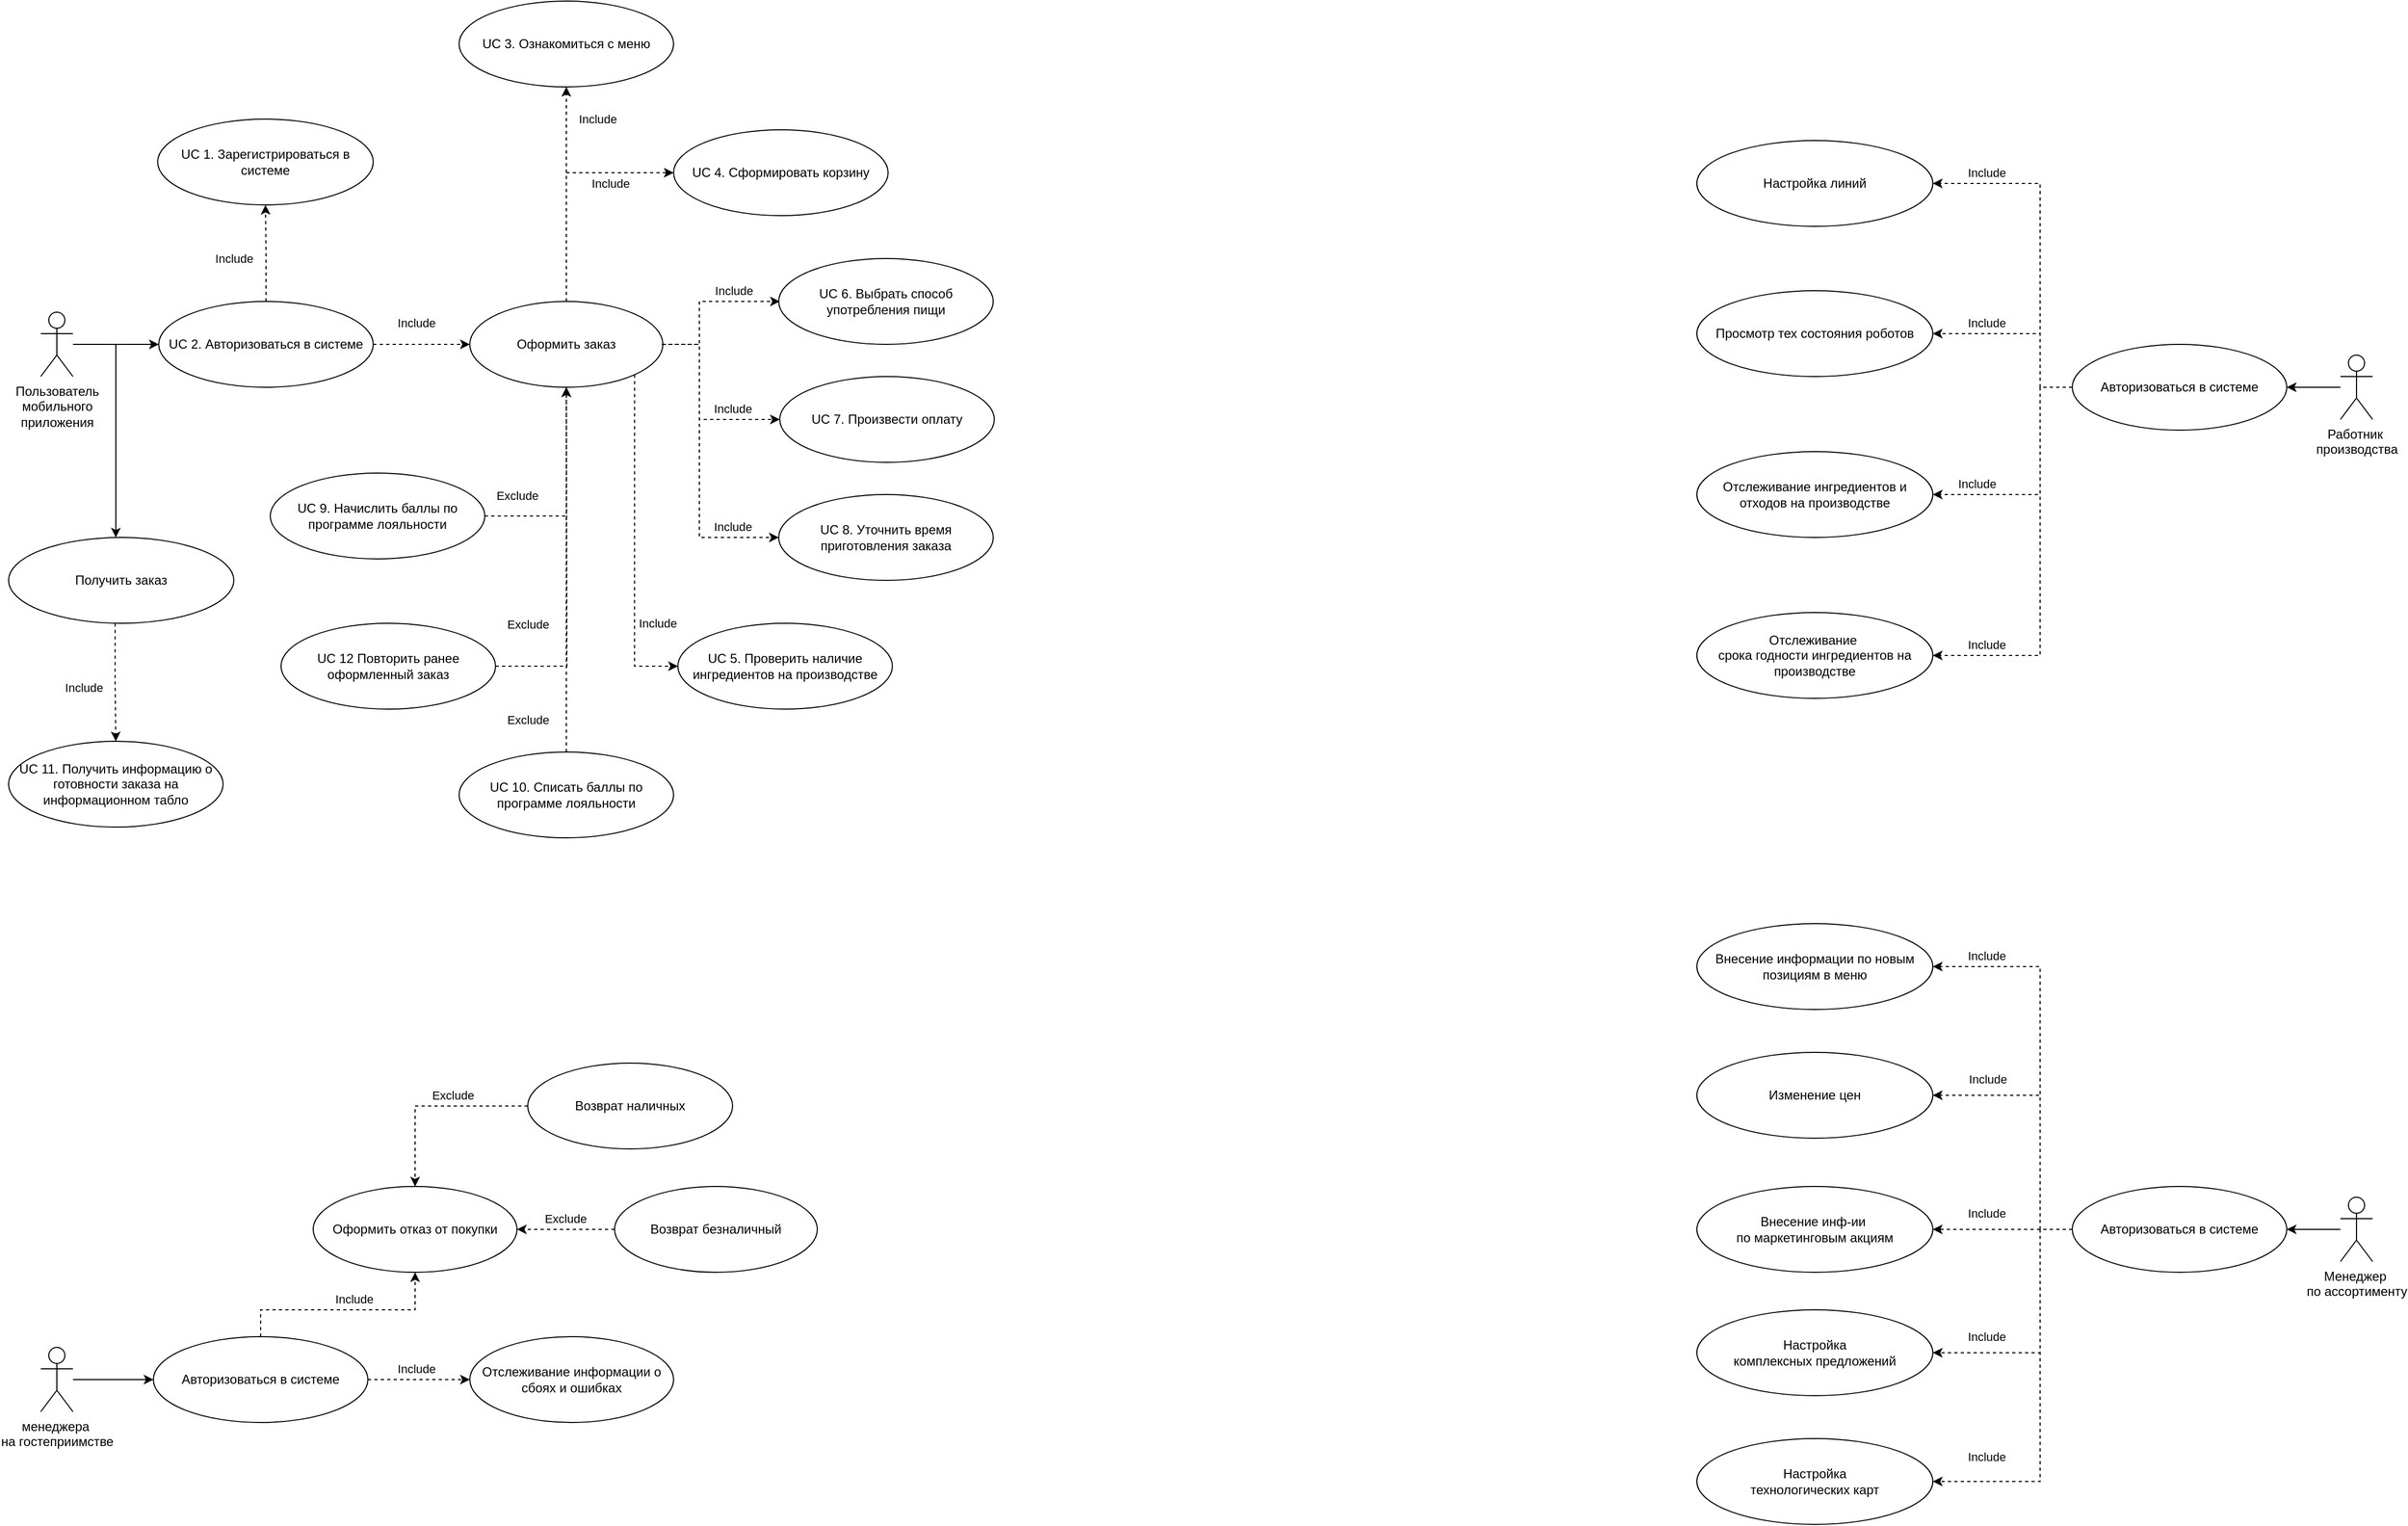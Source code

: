 <mxfile version="24.7.8">
  <diagram name="Use Case Диаграмма" id="fJJq1XX_mRZzDXfVeCcK">
    <mxGraphModel dx="730" dy="783" grid="1" gridSize="10" guides="1" tooltips="1" connect="1" arrows="1" fold="1" page="1" pageScale="1" pageWidth="2336" pageHeight="1654" math="0" shadow="0">
      <root>
        <mxCell id="0" />
        <mxCell id="1" parent="0" />
        <mxCell id="2KnxjuEomBfJzouwD6Fb-40" style="edgeStyle=orthogonalEdgeStyle;rounded=0;orthogonalLoop=1;jettySize=auto;html=1;" parent="1" source="2KnxjuEomBfJzouwD6Fb-1" target="WVVziGgROj0bDpGngW4Q-1" edge="1">
          <mxGeometry relative="1" as="geometry">
            <Array as="points">
              <mxPoint x="166" y="360" />
            </Array>
            <mxPoint x="176" y="670" as="targetPoint" />
          </mxGeometry>
        </mxCell>
        <mxCell id="2KnxjuEomBfJzouwD6Fb-1" value="Пользователь&lt;div&gt;мобильного&lt;/div&gt;&lt;div&gt;приложения&lt;/div&gt;" style="shape=umlActor;verticalLabelPosition=bottom;verticalAlign=top;html=1;outlineConnect=0;" parent="1" vertex="1">
          <mxGeometry x="96" y="330" width="30" height="60" as="geometry" />
        </mxCell>
        <mxCell id="2KnxjuEomBfJzouwD6Fb-2" value="UC 3. Ознакомиться с меню" style="ellipse;whiteSpace=wrap;html=1;" parent="1" vertex="1">
          <mxGeometry x="486" y="40" width="200" height="80" as="geometry" />
        </mxCell>
        <mxCell id="WVVziGgROj0bDpGngW4Q-11" style="edgeStyle=orthogonalEdgeStyle;rounded=0;orthogonalLoop=1;jettySize=auto;html=1;entryX=0;entryY=0.5;entryDx=0;entryDy=0;" parent="1" source="2KnxjuEomBfJzouwD6Fb-4" target="fuGRsd_ZNtnHL-tRLTo3-11" edge="1">
          <mxGeometry relative="1" as="geometry" />
        </mxCell>
        <mxCell id="2KnxjuEomBfJzouwD6Fb-4" value="менеджера&amp;nbsp;&lt;div&gt;на гостеприимстве&lt;/div&gt;" style="shape=umlActor;verticalLabelPosition=bottom;verticalAlign=top;html=1;outlineConnect=0;" parent="1" vertex="1">
          <mxGeometry x="96" y="1295" width="30" height="60" as="geometry" />
        </mxCell>
        <mxCell id="2KnxjuEomBfJzouwD6Fb-5" value="Работник&amp;nbsp;&lt;div&gt;производства&lt;/div&gt;" style="shape=umlActor;verticalLabelPosition=bottom;verticalAlign=top;html=1;outlineConnect=0;" parent="1" vertex="1">
          <mxGeometry x="2240" y="370" width="30" height="60" as="geometry" />
        </mxCell>
        <mxCell id="2KnxjuEomBfJzouwD6Fb-22" style="edgeStyle=orthogonalEdgeStyle;rounded=0;orthogonalLoop=1;jettySize=auto;html=1;entryX=0.5;entryY=1;entryDx=0;entryDy=0;dashed=1;exitX=0.5;exitY=0;exitDx=0;exitDy=0;" parent="1" source="2KnxjuEomBfJzouwD6Fb-7" target="2KnxjuEomBfJzouwD6Fb-2" edge="1">
          <mxGeometry relative="1" as="geometry" />
        </mxCell>
        <mxCell id="JKTobScpTLqDX-uIJul1-3" value="Include" style="edgeLabel;html=1;align=center;verticalAlign=middle;resizable=0;points=[];" parent="2KnxjuEomBfJzouwD6Fb-22" vertex="1" connectable="0">
          <mxGeometry x="0.391" y="1" relative="1" as="geometry">
            <mxPoint x="30" y="-31" as="offset" />
          </mxGeometry>
        </mxCell>
        <mxCell id="2KnxjuEomBfJzouwD6Fb-36" style="edgeStyle=orthogonalEdgeStyle;rounded=0;orthogonalLoop=1;jettySize=auto;html=1;dashed=1;entryX=0;entryY=0.5;entryDx=0;entryDy=0;" parent="1" source="2KnxjuEomBfJzouwD6Fb-7" target="2KnxjuEomBfJzouwD6Fb-17" edge="1">
          <mxGeometry relative="1" as="geometry">
            <Array as="points">
              <mxPoint x="586" y="200" />
            </Array>
          </mxGeometry>
        </mxCell>
        <mxCell id="JKTobScpTLqDX-uIJul1-2" value="Include" style="edgeLabel;html=1;align=center;verticalAlign=middle;resizable=0;points=[];" parent="2KnxjuEomBfJzouwD6Fb-36" vertex="1" connectable="0">
          <mxGeometry x="0.297" y="3" relative="1" as="geometry">
            <mxPoint x="18" y="13" as="offset" />
          </mxGeometry>
        </mxCell>
        <mxCell id="WVVziGgROj0bDpGngW4Q-5" style="edgeStyle=orthogonalEdgeStyle;rounded=0;orthogonalLoop=1;jettySize=auto;html=1;dashed=1;entryX=0;entryY=0.5;entryDx=0;entryDy=0;exitX=1;exitY=0.5;exitDx=0;exitDy=0;" parent="1" source="2KnxjuEomBfJzouwD6Fb-7" target="2KnxjuEomBfJzouwD6Fb-15" edge="1">
          <mxGeometry relative="1" as="geometry">
            <Array as="points">
              <mxPoint x="710" y="360" />
              <mxPoint x="710" y="430" />
            </Array>
            <mxPoint x="686" y="360" as="sourcePoint" />
            <mxPoint x="797" y="320" as="targetPoint" />
          </mxGeometry>
        </mxCell>
        <mxCell id="JKTobScpTLqDX-uIJul1-1" value="Include" style="edgeLabel;html=1;align=center;verticalAlign=middle;resizable=0;points=[];" parent="WVVziGgROj0bDpGngW4Q-5" vertex="1" connectable="0">
          <mxGeometry x="0.23" y="2" relative="1" as="geometry">
            <mxPoint x="25" y="-8" as="offset" />
          </mxGeometry>
        </mxCell>
        <mxCell id="2KnxjuEomBfJzouwD6Fb-7" value="&lt;div&gt;Оформить заказ&lt;/div&gt;" style="ellipse;whiteSpace=wrap;html=1;" parent="1" vertex="1">
          <mxGeometry x="496" y="320" width="180" height="80" as="geometry" />
        </mxCell>
        <mxCell id="2KnxjuEomBfJzouwD6Fb-15" value="UC 7. Произвести оплату" style="ellipse;whiteSpace=wrap;html=1;" parent="1" vertex="1">
          <mxGeometry x="785" y="390" width="200" height="80" as="geometry" />
        </mxCell>
        <mxCell id="2KnxjuEomBfJzouwD6Fb-17" value="UC 4. Сформировать корзину" style="ellipse;whiteSpace=wrap;html=1;" parent="1" vertex="1">
          <mxGeometry x="686" y="160" width="200" height="80" as="geometry" />
        </mxCell>
        <mxCell id="2KnxjuEomBfJzouwD6Fb-37" value="UC 1. Зарегистрироваться в системе" style="ellipse;whiteSpace=wrap;html=1;" parent="1" vertex="1">
          <mxGeometry x="205" y="150" width="201" height="80" as="geometry" />
        </mxCell>
        <mxCell id="WVVziGgROj0bDpGngW4Q-1" value="Получить заказ" style="ellipse;whiteSpace=wrap;html=1;" parent="1" vertex="1">
          <mxGeometry x="66" y="540" width="210" height="80" as="geometry" />
        </mxCell>
        <mxCell id="WVVziGgROj0bDpGngW4Q-10" value="Оформить отказ от покупки" style="ellipse;whiteSpace=wrap;html=1;" parent="1" vertex="1">
          <mxGeometry x="350" y="1145" width="190" height="80" as="geometry" />
        </mxCell>
        <mxCell id="WVVziGgROj0bDpGngW4Q-41" style="edgeStyle=orthogonalEdgeStyle;rounded=0;orthogonalLoop=1;jettySize=auto;html=1;dashed=1;" parent="1" source="WVVziGgROj0bDpGngW4Q-12" target="WVVziGgROj0bDpGngW4Q-10" edge="1">
          <mxGeometry relative="1" as="geometry" />
        </mxCell>
        <mxCell id="JKTobScpTLqDX-uIJul1-8" value="Exclude" style="edgeLabel;html=1;align=center;verticalAlign=middle;resizable=0;points=[];" parent="WVVziGgROj0bDpGngW4Q-41" vertex="1" connectable="0">
          <mxGeometry x="-0.219" y="-2" relative="1" as="geometry">
            <mxPoint y="-8" as="offset" />
          </mxGeometry>
        </mxCell>
        <mxCell id="WVVziGgROj0bDpGngW4Q-12" value="Возврат наличных" style="ellipse;whiteSpace=wrap;html=1;" parent="1" vertex="1">
          <mxGeometry x="550" y="1030" width="191" height="80" as="geometry" />
        </mxCell>
        <mxCell id="WVVziGgROj0bDpGngW4Q-42" style="edgeStyle=orthogonalEdgeStyle;rounded=0;orthogonalLoop=1;jettySize=auto;html=1;dashed=1;" parent="1" source="WVVziGgROj0bDpGngW4Q-13" target="WVVziGgROj0bDpGngW4Q-10" edge="1">
          <mxGeometry relative="1" as="geometry" />
        </mxCell>
        <mxCell id="JKTobScpTLqDX-uIJul1-9" value="Exclude" style="edgeLabel;html=1;align=center;verticalAlign=middle;resizable=0;points=[];" parent="WVVziGgROj0bDpGngW4Q-42" vertex="1" connectable="0">
          <mxGeometry x="0.161" y="-2" relative="1" as="geometry">
            <mxPoint x="7" y="-8" as="offset" />
          </mxGeometry>
        </mxCell>
        <mxCell id="WVVziGgROj0bDpGngW4Q-13" value="Возврат безналичный" style="ellipse;whiteSpace=wrap;html=1;" parent="1" vertex="1">
          <mxGeometry x="631" y="1145" width="189" height="80" as="geometry" />
        </mxCell>
        <mxCell id="WVVziGgROj0bDpGngW4Q-16" value="Отслеживание информации о сбоях и ошибках" style="ellipse;whiteSpace=wrap;html=1;" parent="1" vertex="1">
          <mxGeometry x="496" y="1285" width="190" height="80" as="geometry" />
        </mxCell>
        <mxCell id="WVVziGgROj0bDpGngW4Q-18" value="Просмотр тех состояния роботов" style="ellipse;whiteSpace=wrap;html=1;" parent="1" vertex="1">
          <mxGeometry x="1640" y="310" width="220" height="80" as="geometry" />
        </mxCell>
        <mxCell id="fuGRsd_ZNtnHL-tRLTo3-41" style="edgeStyle=orthogonalEdgeStyle;rounded=0;orthogonalLoop=1;jettySize=auto;html=1;" edge="1" parent="1" source="WVVziGgROj0bDpGngW4Q-24" target="fuGRsd_ZNtnHL-tRLTo3-40">
          <mxGeometry relative="1" as="geometry" />
        </mxCell>
        <mxCell id="WVVziGgROj0bDpGngW4Q-24" value="Менеджер&amp;nbsp;&lt;div&gt;&lt;span style=&quot;background-color: initial;&quot;&gt;по ассортименту&lt;/span&gt;&lt;br&gt;&lt;/div&gt;" style="shape=umlActor;verticalLabelPosition=bottom;verticalAlign=top;html=1;outlineConnect=0;" parent="1" vertex="1">
          <mxGeometry x="2240" y="1155" width="30" height="60" as="geometry" />
        </mxCell>
        <mxCell id="WVVziGgROj0bDpGngW4Q-25" value="Изменение цен" style="ellipse;whiteSpace=wrap;html=1;" parent="1" vertex="1">
          <mxGeometry x="1640" y="1020" width="220" height="80" as="geometry" />
        </mxCell>
        <mxCell id="WVVziGgROj0bDpGngW4Q-26" value="Внесение инф-ии&amp;nbsp;&lt;div&gt;по маркетинговым акциям&lt;/div&gt;" style="ellipse;whiteSpace=wrap;html=1;" parent="1" vertex="1">
          <mxGeometry x="1640" y="1145" width="220" height="80" as="geometry" />
        </mxCell>
        <mxCell id="WVVziGgROj0bDpGngW4Q-27" value="&lt;div&gt;Настройка&lt;/div&gt;&lt;div&gt;комплексных предложений&lt;/div&gt;" style="ellipse;whiteSpace=wrap;html=1;" parent="1" vertex="1">
          <mxGeometry x="1640" y="1260" width="220" height="80" as="geometry" />
        </mxCell>
        <mxCell id="WVVziGgROj0bDpGngW4Q-28" value="Настройка&lt;div&gt;технологических карт&lt;/div&gt;" style="ellipse;whiteSpace=wrap;html=1;" parent="1" vertex="1">
          <mxGeometry x="1640" y="1380" width="220" height="80" as="geometry" />
        </mxCell>
        <mxCell id="RK_-q4mZu8b8Ad0vriyA-3" value="Внесение информации по новым позициям в меню" style="ellipse;whiteSpace=wrap;html=1;" parent="1" vertex="1">
          <mxGeometry x="1640" y="900" width="220" height="80" as="geometry" />
        </mxCell>
        <mxCell id="3RgpwWAc2uI96QLU7Ao8-4" value="Настройка линий" style="ellipse;whiteSpace=wrap;html=1;" parent="1" vertex="1">
          <mxGeometry x="1640" y="170" width="220" height="80" as="geometry" />
        </mxCell>
        <mxCell id="3RgpwWAc2uI96QLU7Ao8-6" value="Отслеживание ингредиентов и отходов на производстве" style="ellipse;whiteSpace=wrap;html=1;" parent="1" vertex="1">
          <mxGeometry x="1640" y="460" width="220" height="80" as="geometry" />
        </mxCell>
        <mxCell id="3RgpwWAc2uI96QLU7Ao8-7" value="Отслеживание&amp;nbsp;&lt;div&gt;срока годности ингредиентов на производстве&lt;/div&gt;" style="ellipse;whiteSpace=wrap;html=1;" parent="1" vertex="1">
          <mxGeometry x="1640" y="610" width="220" height="80" as="geometry" />
        </mxCell>
        <mxCell id="UeGWLzC9heVgN8gd-0fB-1" value="UC 10. Списать баллы по программе лояльности" style="ellipse;whiteSpace=wrap;html=1;" parent="1" vertex="1">
          <mxGeometry x="486" y="740" width="200" height="80" as="geometry" />
        </mxCell>
        <mxCell id="UeGWLzC9heVgN8gd-0fB-2" style="edgeStyle=orthogonalEdgeStyle;rounded=0;orthogonalLoop=1;jettySize=auto;html=1;dashed=1;exitX=0.5;exitY=0;exitDx=0;exitDy=0;entryX=0.5;entryY=1;entryDx=0;entryDy=0;" parent="1" source="UeGWLzC9heVgN8gd-0fB-1" target="2KnxjuEomBfJzouwD6Fb-7" edge="1">
          <mxGeometry relative="1" as="geometry">
            <Array as="points" />
            <mxPoint x="773" y="690" as="sourcePoint" />
            <mxPoint x="666" y="520" as="targetPoint" />
          </mxGeometry>
        </mxCell>
        <mxCell id="UeGWLzC9heVgN8gd-0fB-3" value="Exclude" style="edgeLabel;html=1;align=center;verticalAlign=middle;resizable=0;points=[];" parent="UeGWLzC9heVgN8gd-0fB-2" vertex="1" connectable="0">
          <mxGeometry x="0.471" y="-1" relative="1" as="geometry">
            <mxPoint x="-37" y="131" as="offset" />
          </mxGeometry>
        </mxCell>
        <mxCell id="UeGWLzC9heVgN8gd-0fB-4" value="UC 11. Получить информацию о готовности заказа на информационном табло" style="ellipse;whiteSpace=wrap;html=1;" parent="1" vertex="1">
          <mxGeometry x="66" y="730" width="200" height="80" as="geometry" />
        </mxCell>
        <mxCell id="UeGWLzC9heVgN8gd-0fB-5" style="edgeStyle=orthogonalEdgeStyle;rounded=0;orthogonalLoop=1;jettySize=auto;html=1;dashed=1;exitX=0.473;exitY=1.002;exitDx=0;exitDy=0;exitPerimeter=0;" parent="1" source="WVVziGgROj0bDpGngW4Q-1" target="UeGWLzC9heVgN8gd-0fB-4" edge="1">
          <mxGeometry relative="1" as="geometry">
            <Array as="points" />
            <mxPoint x="170" y="630" as="sourcePoint" />
            <mxPoint x="236" y="690" as="targetPoint" />
          </mxGeometry>
        </mxCell>
        <mxCell id="UeGWLzC9heVgN8gd-0fB-6" value="Include" style="edgeLabel;html=1;align=center;verticalAlign=middle;resizable=0;points=[];" parent="UeGWLzC9heVgN8gd-0fB-5" vertex="1" connectable="0">
          <mxGeometry x="0.23" y="2" relative="1" as="geometry">
            <mxPoint x="-32" y="-8" as="offset" />
          </mxGeometry>
        </mxCell>
        <mxCell id="UeGWLzC9heVgN8gd-0fB-10" value="UC 6. Выбрать способ употребления пищи" style="ellipse;whiteSpace=wrap;html=1;" parent="1" vertex="1">
          <mxGeometry x="784" y="280" width="200" height="80" as="geometry" />
        </mxCell>
        <mxCell id="-T9xcUHiztWpg0cBJrow-1" value="UC 12 Повторить ранее оформленный заказ" style="ellipse;whiteSpace=wrap;html=1;" parent="1" vertex="1">
          <mxGeometry x="320" y="620" width="200" height="80" as="geometry" />
        </mxCell>
        <mxCell id="-T9xcUHiztWpg0cBJrow-2" style="edgeStyle=orthogonalEdgeStyle;rounded=0;orthogonalLoop=1;jettySize=auto;html=1;dashed=1;" parent="1" source="-T9xcUHiztWpg0cBJrow-1" edge="1">
          <mxGeometry relative="1" as="geometry">
            <Array as="points" />
            <mxPoint x="775" y="772" as="sourcePoint" />
            <mxPoint x="586" y="400" as="targetPoint" />
          </mxGeometry>
        </mxCell>
        <mxCell id="-T9xcUHiztWpg0cBJrow-3" value="Exclude" style="edgeLabel;html=1;align=center;verticalAlign=middle;resizable=0;points=[];" parent="-T9xcUHiztWpg0cBJrow-2" vertex="1" connectable="0">
          <mxGeometry x="0.471" y="-1" relative="1" as="geometry">
            <mxPoint x="-37" y="223" as="offset" />
          </mxGeometry>
        </mxCell>
        <mxCell id="S9_bSr18i5k56wxXJ2rg-1" value="UC 9.&amp;nbsp;Начислить баллы по программе лояльности" style="ellipse;whiteSpace=wrap;html=1;" parent="1" vertex="1">
          <mxGeometry x="310" y="480" width="200" height="80" as="geometry" />
        </mxCell>
        <mxCell id="S9_bSr18i5k56wxXJ2rg-2" style="edgeStyle=orthogonalEdgeStyle;rounded=0;orthogonalLoop=1;jettySize=auto;html=1;dashed=1;exitX=1;exitY=0.5;exitDx=0;exitDy=0;" parent="1" source="S9_bSr18i5k56wxXJ2rg-1" edge="1">
          <mxGeometry relative="1" as="geometry">
            <Array as="points">
              <mxPoint x="586" y="520" />
            </Array>
            <mxPoint x="520" y="650" as="sourcePoint" />
            <mxPoint x="586" y="400" as="targetPoint" />
          </mxGeometry>
        </mxCell>
        <mxCell id="S9_bSr18i5k56wxXJ2rg-3" value="Exclude" style="edgeLabel;html=1;align=center;verticalAlign=middle;resizable=0;points=[];" parent="S9_bSr18i5k56wxXJ2rg-2" vertex="1" connectable="0">
          <mxGeometry x="0.471" y="-1" relative="1" as="geometry">
            <mxPoint x="-47" y="49" as="offset" />
          </mxGeometry>
        </mxCell>
        <mxCell id="fuGRsd_ZNtnHL-tRLTo3-4" style="edgeStyle=orthogonalEdgeStyle;rounded=0;orthogonalLoop=1;jettySize=auto;html=1;dashed=1;entryX=0;entryY=0.5;entryDx=0;entryDy=0;exitX=1;exitY=0.5;exitDx=0;exitDy=0;" edge="1" parent="1">
          <mxGeometry relative="1" as="geometry">
            <Array as="points">
              <mxPoint x="710" y="360" />
              <mxPoint x="710" y="320" />
            </Array>
            <mxPoint x="675" y="360" as="sourcePoint" />
            <mxPoint x="785.0" y="320" as="targetPoint" />
          </mxGeometry>
        </mxCell>
        <mxCell id="fuGRsd_ZNtnHL-tRLTo3-5" value="Include" style="edgeLabel;html=1;align=center;verticalAlign=middle;resizable=0;points=[];" vertex="1" connectable="0" parent="fuGRsd_ZNtnHL-tRLTo3-4">
          <mxGeometry x="0.23" y="2" relative="1" as="geometry">
            <mxPoint x="14" y="-8" as="offset" />
          </mxGeometry>
        </mxCell>
        <mxCell id="fuGRsd_ZNtnHL-tRLTo3-8" style="edgeStyle=orthogonalEdgeStyle;rounded=0;orthogonalLoop=1;jettySize=auto;html=1;dashed=1;exitX=0.5;exitY=0;exitDx=0;exitDy=0;entryX=0.5;entryY=1;entryDx=0;entryDy=0;" edge="1" parent="1" source="3RgpwWAc2uI96QLU7Ao8-1" target="2KnxjuEomBfJzouwD6Fb-37">
          <mxGeometry relative="1" as="geometry">
            <mxPoint x="496" y="320" as="sourcePoint" />
            <mxPoint x="476" y="-10" as="targetPoint" />
            <Array as="points" />
          </mxGeometry>
        </mxCell>
        <mxCell id="fuGRsd_ZNtnHL-tRLTo3-9" value="Include" style="edgeLabel;html=1;align=center;verticalAlign=middle;resizable=0;points=[];" vertex="1" connectable="0" parent="fuGRsd_ZNtnHL-tRLTo3-8">
          <mxGeometry x="0.391" y="1" relative="1" as="geometry">
            <mxPoint x="-29" y="22" as="offset" />
          </mxGeometry>
        </mxCell>
        <mxCell id="fuGRsd_ZNtnHL-tRLTo3-11" value="Авторизоваться в системе" style="ellipse;whiteSpace=wrap;html=1;" vertex="1" parent="1">
          <mxGeometry x="201" y="1285" width="200" height="80" as="geometry" />
        </mxCell>
        <mxCell id="fuGRsd_ZNtnHL-tRLTo3-18" value="" style="edgeStyle=orthogonalEdgeStyle;rounded=0;orthogonalLoop=1;jettySize=auto;html=1;entryX=0;entryY=0.5;entryDx=0;entryDy=0;" edge="1" parent="1" source="2KnxjuEomBfJzouwD6Fb-1" target="3RgpwWAc2uI96QLU7Ao8-1">
          <mxGeometry relative="1" as="geometry">
            <mxPoint x="126" y="360" as="sourcePoint" />
            <mxPoint x="446" y="360" as="targetPoint" />
          </mxGeometry>
        </mxCell>
        <mxCell id="3RgpwWAc2uI96QLU7Ao8-1" value="UC 2.&amp;nbsp;Авторизоваться в системе" style="ellipse;whiteSpace=wrap;html=1;" parent="1" vertex="1">
          <mxGeometry x="206" y="320" width="200" height="80" as="geometry" />
        </mxCell>
        <mxCell id="fuGRsd_ZNtnHL-tRLTo3-19" style="edgeStyle=orthogonalEdgeStyle;rounded=0;orthogonalLoop=1;jettySize=auto;html=1;dashed=1;exitX=1;exitY=0.5;exitDx=0;exitDy=0;" edge="1" parent="1" source="3RgpwWAc2uI96QLU7Ao8-1">
          <mxGeometry relative="1" as="geometry">
            <Array as="points">
              <mxPoint x="476" y="360" />
              <mxPoint x="476" y="360" />
            </Array>
            <mxPoint x="596" y="330" as="sourcePoint" />
            <mxPoint x="496" y="360" as="targetPoint" />
          </mxGeometry>
        </mxCell>
        <mxCell id="fuGRsd_ZNtnHL-tRLTo3-20" value="Include" style="edgeLabel;html=1;align=center;verticalAlign=middle;resizable=0;points=[];" vertex="1" connectable="0" parent="fuGRsd_ZNtnHL-tRLTo3-19">
          <mxGeometry x="0.297" y="3" relative="1" as="geometry">
            <mxPoint x="-19" y="-17" as="offset" />
          </mxGeometry>
        </mxCell>
        <mxCell id="fuGRsd_ZNtnHL-tRLTo3-24" value="Авторизоваться в системе" style="ellipse;whiteSpace=wrap;html=1;" vertex="1" parent="1">
          <mxGeometry x="1990" y="360" width="200" height="80" as="geometry" />
        </mxCell>
        <mxCell id="fuGRsd_ZNtnHL-tRLTo3-27" style="edgeStyle=orthogonalEdgeStyle;rounded=0;orthogonalLoop=1;jettySize=auto;html=1;entryX=1;entryY=0.5;entryDx=0;entryDy=0;" edge="1" parent="1" source="2KnxjuEomBfJzouwD6Fb-5" target="fuGRsd_ZNtnHL-tRLTo3-24">
          <mxGeometry relative="1" as="geometry">
            <mxPoint x="2330" y="370" as="sourcePoint" />
            <mxPoint x="2240" y="530" as="targetPoint" />
          </mxGeometry>
        </mxCell>
        <mxCell id="fuGRsd_ZNtnHL-tRLTo3-28" style="edgeStyle=orthogonalEdgeStyle;rounded=0;orthogonalLoop=1;jettySize=auto;html=1;dashed=1;exitX=0;exitY=0.5;exitDx=0;exitDy=0;entryX=1;entryY=0.5;entryDx=0;entryDy=0;" edge="1" parent="1" source="fuGRsd_ZNtnHL-tRLTo3-24" target="3RgpwWAc2uI96QLU7Ao8-7">
          <mxGeometry relative="1" as="geometry">
            <mxPoint x="1960" y="430" as="sourcePoint" />
            <mxPoint x="2135" y="505" as="targetPoint" />
            <Array as="points">
              <mxPoint x="1960" y="400" />
              <mxPoint x="1960" y="650" />
            </Array>
          </mxGeometry>
        </mxCell>
        <mxCell id="fuGRsd_ZNtnHL-tRLTo3-29" value="Include" style="edgeLabel;html=1;align=center;verticalAlign=middle;resizable=0;points=[];" vertex="1" connectable="0" parent="fuGRsd_ZNtnHL-tRLTo3-28">
          <mxGeometry x="0.391" y="1" relative="1" as="geometry">
            <mxPoint x="-51" y="5" as="offset" />
          </mxGeometry>
        </mxCell>
        <mxCell id="fuGRsd_ZNtnHL-tRLTo3-30" style="edgeStyle=orthogonalEdgeStyle;rounded=0;orthogonalLoop=1;jettySize=auto;html=1;dashed=1;exitX=0;exitY=0.5;exitDx=0;exitDy=0;entryX=1;entryY=0.5;entryDx=0;entryDy=0;" edge="1" parent="1" source="fuGRsd_ZNtnHL-tRLTo3-24" target="3RgpwWAc2uI96QLU7Ao8-6">
          <mxGeometry relative="1" as="geometry">
            <mxPoint x="2020" y="380" as="sourcePoint" />
            <mxPoint x="1870" y="540" as="targetPoint" />
            <Array as="points">
              <mxPoint x="1960" y="400" />
              <mxPoint x="1960" y="500" />
            </Array>
          </mxGeometry>
        </mxCell>
        <mxCell id="fuGRsd_ZNtnHL-tRLTo3-31" value="Include" style="edgeLabel;html=1;align=center;verticalAlign=middle;resizable=0;points=[];" vertex="1" connectable="0" parent="fuGRsd_ZNtnHL-tRLTo3-30">
          <mxGeometry x="0.391" y="1" relative="1" as="geometry">
            <mxPoint x="-29" y="-11" as="offset" />
          </mxGeometry>
        </mxCell>
        <mxCell id="fuGRsd_ZNtnHL-tRLTo3-32" style="edgeStyle=orthogonalEdgeStyle;rounded=0;orthogonalLoop=1;jettySize=auto;html=1;dashed=1;exitX=0;exitY=0.5;exitDx=0;exitDy=0;entryX=1;entryY=0.5;entryDx=0;entryDy=0;" edge="1" parent="1" source="fuGRsd_ZNtnHL-tRLTo3-24" target="WVVziGgROj0bDpGngW4Q-18">
          <mxGeometry relative="1" as="geometry">
            <mxPoint x="2020" y="380" as="sourcePoint" />
            <mxPoint x="1870" y="440" as="targetPoint" />
            <Array as="points">
              <mxPoint x="1960" y="400" />
              <mxPoint x="1960" y="350" />
            </Array>
          </mxGeometry>
        </mxCell>
        <mxCell id="fuGRsd_ZNtnHL-tRLTo3-33" value="Include" style="edgeLabel;html=1;align=center;verticalAlign=middle;resizable=0;points=[];" vertex="1" connectable="0" parent="fuGRsd_ZNtnHL-tRLTo3-32">
          <mxGeometry x="0.391" y="1" relative="1" as="geometry">
            <mxPoint x="-5" y="-11" as="offset" />
          </mxGeometry>
        </mxCell>
        <mxCell id="fuGRsd_ZNtnHL-tRLTo3-34" style="edgeStyle=orthogonalEdgeStyle;rounded=0;orthogonalLoop=1;jettySize=auto;html=1;dashed=1;exitX=0;exitY=0.5;exitDx=0;exitDy=0;entryX=1;entryY=0.5;entryDx=0;entryDy=0;" edge="1" parent="1" source="fuGRsd_ZNtnHL-tRLTo3-24" target="3RgpwWAc2uI96QLU7Ao8-4">
          <mxGeometry relative="1" as="geometry">
            <mxPoint x="2000" y="380" as="sourcePoint" />
            <mxPoint x="1870" y="330" as="targetPoint" />
            <Array as="points">
              <mxPoint x="1960" y="400" />
              <mxPoint x="1960" y="210" />
            </Array>
          </mxGeometry>
        </mxCell>
        <mxCell id="fuGRsd_ZNtnHL-tRLTo3-35" value="Include" style="edgeLabel;html=1;align=center;verticalAlign=middle;resizable=0;points=[];" vertex="1" connectable="0" parent="fuGRsd_ZNtnHL-tRLTo3-34">
          <mxGeometry x="0.391" y="1" relative="1" as="geometry">
            <mxPoint x="-48" y="-11" as="offset" />
          </mxGeometry>
        </mxCell>
        <mxCell id="fuGRsd_ZNtnHL-tRLTo3-36" style="edgeStyle=orthogonalEdgeStyle;rounded=0;orthogonalLoop=1;jettySize=auto;html=1;dashed=1;entryX=0;entryY=0.5;entryDx=0;entryDy=0;exitX=1;exitY=0.5;exitDx=0;exitDy=0;" edge="1" parent="1" source="fuGRsd_ZNtnHL-tRLTo3-11" target="WVVziGgROj0bDpGngW4Q-16">
          <mxGeometry relative="1" as="geometry">
            <Array as="points">
              <mxPoint x="470" y="1325" />
              <mxPoint x="470" y="1325" />
            </Array>
            <mxPoint x="420" y="1320" as="sourcePoint" />
            <mxPoint x="529" y="1390" as="targetPoint" />
          </mxGeometry>
        </mxCell>
        <mxCell id="fuGRsd_ZNtnHL-tRLTo3-37" value="Include" style="edgeLabel;html=1;align=center;verticalAlign=middle;resizable=0;points=[];" vertex="1" connectable="0" parent="fuGRsd_ZNtnHL-tRLTo3-36">
          <mxGeometry x="0.23" y="2" relative="1" as="geometry">
            <mxPoint x="-14" y="-8" as="offset" />
          </mxGeometry>
        </mxCell>
        <mxCell id="fuGRsd_ZNtnHL-tRLTo3-38" style="edgeStyle=orthogonalEdgeStyle;rounded=0;orthogonalLoop=1;jettySize=auto;html=1;dashed=1;entryX=0.5;entryY=1;entryDx=0;entryDy=0;exitX=0.5;exitY=0;exitDx=0;exitDy=0;" edge="1" parent="1" source="fuGRsd_ZNtnHL-tRLTo3-11" target="WVVziGgROj0bDpGngW4Q-10">
          <mxGeometry relative="1" as="geometry">
            <Array as="points">
              <mxPoint x="301" y="1260" />
              <mxPoint x="445" y="1260" />
            </Array>
            <mxPoint x="411" y="1335" as="sourcePoint" />
            <mxPoint x="506" y="1335" as="targetPoint" />
          </mxGeometry>
        </mxCell>
        <mxCell id="fuGRsd_ZNtnHL-tRLTo3-39" value="Include" style="edgeLabel;html=1;align=center;verticalAlign=middle;resizable=0;points=[];" vertex="1" connectable="0" parent="fuGRsd_ZNtnHL-tRLTo3-38">
          <mxGeometry x="0.23" y="2" relative="1" as="geometry">
            <mxPoint x="-14" y="-8" as="offset" />
          </mxGeometry>
        </mxCell>
        <mxCell id="fuGRsd_ZNtnHL-tRLTo3-40" value="Авторизоваться в системе" style="ellipse;whiteSpace=wrap;html=1;" vertex="1" parent="1">
          <mxGeometry x="1990" y="1145" width="200" height="80" as="geometry" />
        </mxCell>
        <mxCell id="fuGRsd_ZNtnHL-tRLTo3-42" style="edgeStyle=orthogonalEdgeStyle;rounded=0;orthogonalLoop=1;jettySize=auto;html=1;dashed=1;exitX=0;exitY=0.5;exitDx=0;exitDy=0;entryX=1;entryY=0.5;entryDx=0;entryDy=0;" edge="1" parent="1" source="fuGRsd_ZNtnHL-tRLTo3-40" target="WVVziGgROj0bDpGngW4Q-28">
          <mxGeometry relative="1" as="geometry">
            <mxPoint x="1990" y="1175" as="sourcePoint" />
            <mxPoint x="1860" y="1425" as="targetPoint" />
            <Array as="points">
              <mxPoint x="1960" y="1185" />
              <mxPoint x="1960" y="1420" />
            </Array>
          </mxGeometry>
        </mxCell>
        <mxCell id="fuGRsd_ZNtnHL-tRLTo3-43" value="Include" style="edgeLabel;html=1;align=center;verticalAlign=middle;resizable=0;points=[];" vertex="1" connectable="0" parent="fuGRsd_ZNtnHL-tRLTo3-42">
          <mxGeometry x="0.391" y="1" relative="1" as="geometry">
            <mxPoint x="-51" y="-12" as="offset" />
          </mxGeometry>
        </mxCell>
        <mxCell id="fuGRsd_ZNtnHL-tRLTo3-44" style="edgeStyle=orthogonalEdgeStyle;rounded=0;orthogonalLoop=1;jettySize=auto;html=1;dashed=1;exitX=0;exitY=0.5;exitDx=0;exitDy=0;entryX=1;entryY=0.5;entryDx=0;entryDy=0;" edge="1" parent="1" source="fuGRsd_ZNtnHL-tRLTo3-40" target="WVVziGgROj0bDpGngW4Q-27">
          <mxGeometry relative="1" as="geometry">
            <mxPoint x="2000" y="1195" as="sourcePoint" />
            <mxPoint x="1870" y="1430" as="targetPoint" />
            <Array as="points">
              <mxPoint x="1960" y="1185" />
              <mxPoint x="1960" y="1300" />
            </Array>
          </mxGeometry>
        </mxCell>
        <mxCell id="fuGRsd_ZNtnHL-tRLTo3-45" value="Include" style="edgeLabel;html=1;align=center;verticalAlign=middle;resizable=0;points=[];" vertex="1" connectable="0" parent="fuGRsd_ZNtnHL-tRLTo3-44">
          <mxGeometry x="0.391" y="1" relative="1" as="geometry">
            <mxPoint x="-25" y="-16" as="offset" />
          </mxGeometry>
        </mxCell>
        <mxCell id="fuGRsd_ZNtnHL-tRLTo3-46" style="edgeStyle=orthogonalEdgeStyle;rounded=0;orthogonalLoop=1;jettySize=auto;html=1;dashed=1;exitX=0;exitY=0.5;exitDx=0;exitDy=0;entryX=1;entryY=0.5;entryDx=0;entryDy=0;" edge="1" parent="1" source="fuGRsd_ZNtnHL-tRLTo3-40" target="WVVziGgROj0bDpGngW4Q-26">
          <mxGeometry relative="1" as="geometry">
            <mxPoint x="2000" y="1195" as="sourcePoint" />
            <mxPoint x="1870" y="1310" as="targetPoint" />
            <Array as="points">
              <mxPoint x="1980" y="1185" />
              <mxPoint x="1980" y="1185" />
            </Array>
          </mxGeometry>
        </mxCell>
        <mxCell id="fuGRsd_ZNtnHL-tRLTo3-47" value="Include" style="edgeLabel;html=1;align=center;verticalAlign=middle;resizable=0;points=[];" vertex="1" connectable="0" parent="fuGRsd_ZNtnHL-tRLTo3-46">
          <mxGeometry x="0.391" y="1" relative="1" as="geometry">
            <mxPoint x="10" y="-16" as="offset" />
          </mxGeometry>
        </mxCell>
        <mxCell id="fuGRsd_ZNtnHL-tRLTo3-48" style="edgeStyle=orthogonalEdgeStyle;rounded=0;orthogonalLoop=1;jettySize=auto;html=1;dashed=1;entryX=1;entryY=0.5;entryDx=0;entryDy=0;exitX=0;exitY=0.5;exitDx=0;exitDy=0;" edge="1" parent="1" source="fuGRsd_ZNtnHL-tRLTo3-40" target="WVVziGgROj0bDpGngW4Q-25">
          <mxGeometry relative="1" as="geometry">
            <mxPoint x="1980" y="1186" as="sourcePoint" />
            <mxPoint x="1870" y="1195" as="targetPoint" />
            <Array as="points">
              <mxPoint x="1960" y="1185" />
              <mxPoint x="1960" y="1060" />
            </Array>
          </mxGeometry>
        </mxCell>
        <mxCell id="fuGRsd_ZNtnHL-tRLTo3-49" value="Include" style="edgeLabel;html=1;align=center;verticalAlign=middle;resizable=0;points=[];" vertex="1" connectable="0" parent="fuGRsd_ZNtnHL-tRLTo3-48">
          <mxGeometry x="0.391" y="1" relative="1" as="geometry">
            <mxPoint x="-27" y="-16" as="offset" />
          </mxGeometry>
        </mxCell>
        <mxCell id="fuGRsd_ZNtnHL-tRLTo3-50" style="edgeStyle=orthogonalEdgeStyle;rounded=0;orthogonalLoop=1;jettySize=auto;html=1;dashed=1;entryX=1;entryY=0.5;entryDx=0;entryDy=0;exitX=0;exitY=0.5;exitDx=0;exitDy=0;" edge="1" parent="1" source="fuGRsd_ZNtnHL-tRLTo3-40" target="RK_-q4mZu8b8Ad0vriyA-3">
          <mxGeometry relative="1" as="geometry">
            <mxPoint x="2000" y="1195" as="sourcePoint" />
            <mxPoint x="1870" y="1070" as="targetPoint" />
            <Array as="points">
              <mxPoint x="1960" y="1185" />
              <mxPoint x="1960" y="940" />
            </Array>
          </mxGeometry>
        </mxCell>
        <mxCell id="fuGRsd_ZNtnHL-tRLTo3-51" value="Include" style="edgeLabel;html=1;align=center;verticalAlign=middle;resizable=0;points=[];" vertex="1" connectable="0" parent="fuGRsd_ZNtnHL-tRLTo3-50">
          <mxGeometry x="0.391" y="1" relative="1" as="geometry">
            <mxPoint x="-49" y="-24" as="offset" />
          </mxGeometry>
        </mxCell>
        <mxCell id="fuGRsd_ZNtnHL-tRLTo3-52" value="UC 8. Уточнить время приготовления заказа" style="ellipse;whiteSpace=wrap;html=1;" vertex="1" parent="1">
          <mxGeometry x="784" y="500" width="200" height="80" as="geometry" />
        </mxCell>
        <mxCell id="fuGRsd_ZNtnHL-tRLTo3-53" style="edgeStyle=orthogonalEdgeStyle;rounded=0;orthogonalLoop=1;jettySize=auto;html=1;dashed=1;entryX=0;entryY=0.5;entryDx=0;entryDy=0;exitX=1;exitY=0.5;exitDx=0;exitDy=0;" edge="1" parent="1" source="2KnxjuEomBfJzouwD6Fb-7" target="fuGRsd_ZNtnHL-tRLTo3-52">
          <mxGeometry relative="1" as="geometry">
            <Array as="points">
              <mxPoint x="710" y="360" />
              <mxPoint x="710" y="540" />
            </Array>
            <mxPoint x="686" y="370" as="sourcePoint" />
            <mxPoint x="795" y="440" as="targetPoint" />
          </mxGeometry>
        </mxCell>
        <mxCell id="fuGRsd_ZNtnHL-tRLTo3-54" value="Include" style="edgeLabel;html=1;align=center;verticalAlign=middle;resizable=0;points=[];" vertex="1" connectable="0" parent="fuGRsd_ZNtnHL-tRLTo3-53">
          <mxGeometry x="0.23" y="2" relative="1" as="geometry">
            <mxPoint x="29" y="27" as="offset" />
          </mxGeometry>
        </mxCell>
        <mxCell id="fuGRsd_ZNtnHL-tRLTo3-55" value="UC 5. Проверить наличие ингредиентов на производстве" style="ellipse;whiteSpace=wrap;html=1;" vertex="1" parent="1">
          <mxGeometry x="690" y="620" width="200" height="80" as="geometry" />
        </mxCell>
        <mxCell id="fuGRsd_ZNtnHL-tRLTo3-56" style="edgeStyle=orthogonalEdgeStyle;rounded=0;orthogonalLoop=1;jettySize=auto;html=1;dashed=1;entryX=0;entryY=0.5;entryDx=0;entryDy=0;exitX=1;exitY=1;exitDx=0;exitDy=0;" edge="1" parent="1" source="2KnxjuEomBfJzouwD6Fb-7" target="fuGRsd_ZNtnHL-tRLTo3-55">
          <mxGeometry relative="1" as="geometry">
            <Array as="points">
              <mxPoint x="650" y="660" />
            </Array>
            <mxPoint x="710" y="390" as="sourcePoint" />
            <mxPoint x="794" y="550" as="targetPoint" />
          </mxGeometry>
        </mxCell>
        <mxCell id="fuGRsd_ZNtnHL-tRLTo3-57" value="Include" style="edgeLabel;html=1;align=center;verticalAlign=middle;resizable=0;points=[];" vertex="1" connectable="0" parent="fuGRsd_ZNtnHL-tRLTo3-56">
          <mxGeometry x="0.23" y="2" relative="1" as="geometry">
            <mxPoint x="19" y="39" as="offset" />
          </mxGeometry>
        </mxCell>
      </root>
    </mxGraphModel>
  </diagram>
</mxfile>
